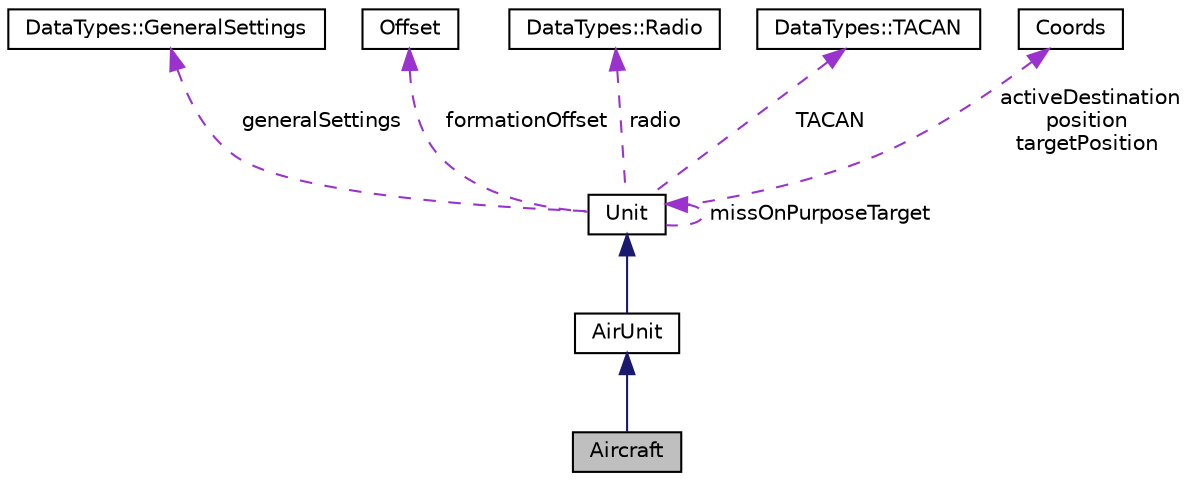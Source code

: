 digraph "Aircraft"
{
 // LATEX_PDF_SIZE
  edge [fontname="Helvetica",fontsize="10",labelfontname="Helvetica",labelfontsize="10"];
  node [fontname="Helvetica",fontsize="10",shape=record];
  Node1 [label="Aircraft",height=0.2,width=0.4,color="black", fillcolor="grey75", style="filled", fontcolor="black",tooltip=" "];
  Node2 -> Node1 [dir="back",color="midnightblue",fontsize="10",style="solid",fontname="Helvetica"];
  Node2 [label="AirUnit",height=0.2,width=0.4,color="black", fillcolor="white", style="filled",URL="$classAirUnit.html",tooltip=" "];
  Node3 -> Node2 [dir="back",color="midnightblue",fontsize="10",style="solid",fontname="Helvetica"];
  Node3 [label="Unit",height=0.2,width=0.4,color="black", fillcolor="white", style="filled",URL="$classUnit.html",tooltip=" "];
  Node4 -> Node3 [dir="back",color="darkorchid3",fontsize="10",style="dashed",label=" generalSettings" ,fontname="Helvetica"];
  Node4 [label="DataTypes::GeneralSettings",height=0.2,width=0.4,color="black", fillcolor="white", style="filled",URL="$structDataTypes_1_1GeneralSettings.html",tooltip=" "];
  Node5 -> Node3 [dir="back",color="darkorchid3",fontsize="10",style="dashed",label=" formationOffset" ,fontname="Helvetica"];
  Node5 [label="Offset",height=0.2,width=0.4,color="black", fillcolor="white", style="filled",URL="$structOffset.html",tooltip=" "];
  Node6 -> Node3 [dir="back",color="darkorchid3",fontsize="10",style="dashed",label=" radio" ,fontname="Helvetica"];
  Node6 [label="DataTypes::Radio",height=0.2,width=0.4,color="black", fillcolor="white", style="filled",URL="$structDataTypes_1_1Radio.html",tooltip=" "];
  Node3 -> Node3 [dir="back",color="darkorchid3",fontsize="10",style="dashed",label=" missOnPurposeTarget" ,fontname="Helvetica"];
  Node7 -> Node3 [dir="back",color="darkorchid3",fontsize="10",style="dashed",label=" TACAN" ,fontname="Helvetica"];
  Node7 [label="DataTypes::TACAN",height=0.2,width=0.4,color="black", fillcolor="white", style="filled",URL="$structDataTypes_1_1TACAN.html",tooltip=" "];
  Node8 -> Node3 [dir="back",color="darkorchid3",fontsize="10",style="dashed",label=" activeDestination\nposition\ntargetPosition" ,fontname="Helvetica"];
  Node8 [label="Coords",height=0.2,width=0.4,color="black", fillcolor="white", style="filled",URL="$structCoords.html",tooltip=" "];
}
